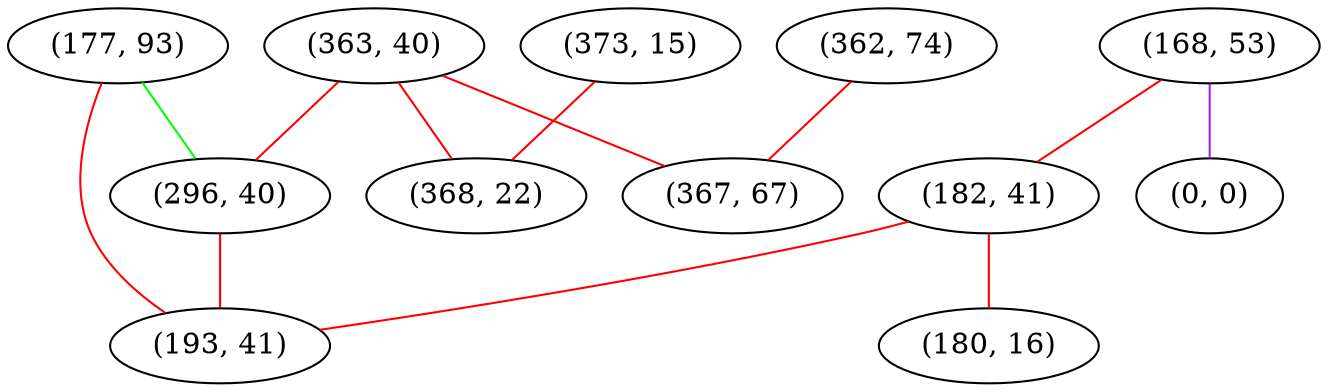 graph "" {
"(373, 15)";
"(362, 74)";
"(363, 40)";
"(177, 93)";
"(168, 53)";
"(0, 0)";
"(368, 22)";
"(182, 41)";
"(296, 40)";
"(193, 41)";
"(367, 67)";
"(180, 16)";
"(373, 15)" -- "(368, 22)"  [color=red, key=0, weight=1];
"(362, 74)" -- "(367, 67)"  [color=red, key=0, weight=1];
"(363, 40)" -- "(367, 67)"  [color=red, key=0, weight=1];
"(363, 40)" -- "(296, 40)"  [color=red, key=0, weight=1];
"(363, 40)" -- "(368, 22)"  [color=red, key=0, weight=1];
"(177, 93)" -- "(296, 40)"  [color=green, key=0, weight=2];
"(177, 93)" -- "(193, 41)"  [color=red, key=0, weight=1];
"(168, 53)" -- "(182, 41)"  [color=red, key=0, weight=1];
"(168, 53)" -- "(0, 0)"  [color=purple, key=0, weight=4];
"(182, 41)" -- "(193, 41)"  [color=red, key=0, weight=1];
"(182, 41)" -- "(180, 16)"  [color=red, key=0, weight=1];
"(296, 40)" -- "(193, 41)"  [color=red, key=0, weight=1];
}
